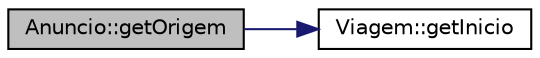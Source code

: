 digraph "Anuncio::getOrigem"
{
  edge [fontname="Helvetica",fontsize="10",labelfontname="Helvetica",labelfontsize="10"];
  node [fontname="Helvetica",fontsize="10",shape=record];
  rankdir="LR";
  Node1 [label="Anuncio::getOrigem",height=0.2,width=0.4,color="black", fillcolor="grey75", style="filled", fontcolor="black"];
  Node1 -> Node2 [color="midnightblue",fontsize="10",style="solid",fontname="Helvetica"];
  Node2 [label="Viagem::getInicio",height=0.2,width=0.4,color="black", fillcolor="white", style="filled",URL="$class_viagem.html#a9fc0473efd849f4d221cb94789f90c53"];
}
